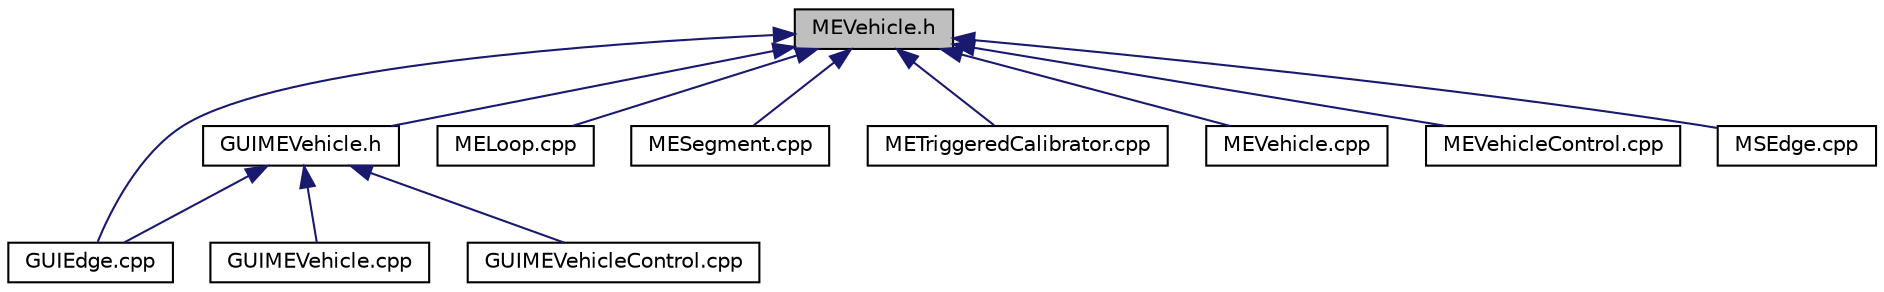 digraph "MEVehicle.h"
{
  edge [fontname="Helvetica",fontsize="10",labelfontname="Helvetica",labelfontsize="10"];
  node [fontname="Helvetica",fontsize="10",shape=record];
  Node76 [label="MEVehicle.h",height=0.2,width=0.4,color="black", fillcolor="grey75", style="filled", fontcolor="black"];
  Node76 -> Node77 [dir="back",color="midnightblue",fontsize="10",style="solid",fontname="Helvetica"];
  Node77 [label="GUIEdge.cpp",height=0.2,width=0.4,color="black", fillcolor="white", style="filled",URL="$d4/d6a/_g_u_i_edge_8cpp.html"];
  Node76 -> Node78 [dir="back",color="midnightblue",fontsize="10",style="solid",fontname="Helvetica"];
  Node78 [label="GUIMEVehicle.h",height=0.2,width=0.4,color="black", fillcolor="white", style="filled",URL="$d9/dd9/_g_u_i_m_e_vehicle_8h.html"];
  Node78 -> Node77 [dir="back",color="midnightblue",fontsize="10",style="solid",fontname="Helvetica"];
  Node78 -> Node79 [dir="back",color="midnightblue",fontsize="10",style="solid",fontname="Helvetica"];
  Node79 [label="GUIMEVehicle.cpp",height=0.2,width=0.4,color="black", fillcolor="white", style="filled",URL="$d4/d6d/_g_u_i_m_e_vehicle_8cpp.html"];
  Node78 -> Node80 [dir="back",color="midnightblue",fontsize="10",style="solid",fontname="Helvetica"];
  Node80 [label="GUIMEVehicleControl.cpp",height=0.2,width=0.4,color="black", fillcolor="white", style="filled",URL="$d0/d0d/_g_u_i_m_e_vehicle_control_8cpp.html"];
  Node76 -> Node81 [dir="back",color="midnightblue",fontsize="10",style="solid",fontname="Helvetica"];
  Node81 [label="MELoop.cpp",height=0.2,width=0.4,color="black", fillcolor="white", style="filled",URL="$de/df8/_m_e_loop_8cpp.html"];
  Node76 -> Node82 [dir="back",color="midnightblue",fontsize="10",style="solid",fontname="Helvetica"];
  Node82 [label="MESegment.cpp",height=0.2,width=0.4,color="black", fillcolor="white", style="filled",URL="$d1/d21/_m_e_segment_8cpp.html"];
  Node76 -> Node83 [dir="back",color="midnightblue",fontsize="10",style="solid",fontname="Helvetica"];
  Node83 [label="METriggeredCalibrator.cpp",height=0.2,width=0.4,color="black", fillcolor="white", style="filled",URL="$de/df6/_m_e_triggered_calibrator_8cpp.html"];
  Node76 -> Node84 [dir="back",color="midnightblue",fontsize="10",style="solid",fontname="Helvetica"];
  Node84 [label="MEVehicle.cpp",height=0.2,width=0.4,color="black", fillcolor="white", style="filled",URL="$d3/d67/_m_e_vehicle_8cpp.html"];
  Node76 -> Node85 [dir="back",color="midnightblue",fontsize="10",style="solid",fontname="Helvetica"];
  Node85 [label="MEVehicleControl.cpp",height=0.2,width=0.4,color="black", fillcolor="white", style="filled",URL="$d6/dc7/_m_e_vehicle_control_8cpp.html"];
  Node76 -> Node86 [dir="back",color="midnightblue",fontsize="10",style="solid",fontname="Helvetica"];
  Node86 [label="MSEdge.cpp",height=0.2,width=0.4,color="black", fillcolor="white", style="filled",URL="$d1/d38/_m_s_edge_8cpp.html"];
}

